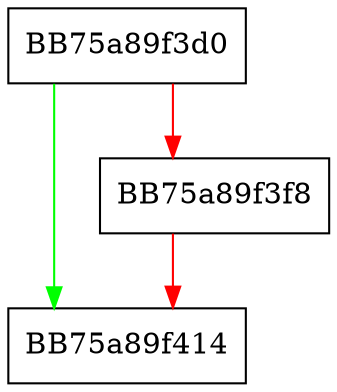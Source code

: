 digraph _Change_array {
  node [shape="box"];
  graph [splines=ortho];
  BB75a89f3d0 -> BB75a89f414 [color="green"];
  BB75a89f3d0 -> BB75a89f3f8 [color="red"];
  BB75a89f3f8 -> BB75a89f414 [color="red"];
}